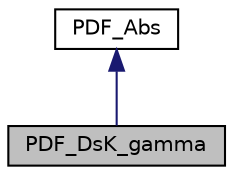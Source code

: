 digraph "PDF_DsK_gamma"
{
  edge [fontname="Helvetica",fontsize="10",labelfontname="Helvetica",labelfontsize="10"];
  node [fontname="Helvetica",fontsize="10",shape=record];
  Node2 [label="PDF_DsK_gamma",height=0.2,width=0.4,color="black", fillcolor="grey75", style="filled", fontcolor="black"];
  Node3 -> Node2 [dir="back",color="midnightblue",fontsize="10",style="solid",fontname="Helvetica"];
  Node3 [label="PDF_Abs",height=0.2,width=0.4,color="black", fillcolor="white", style="filled",URL="$class_p_d_f___abs.html"];
}
